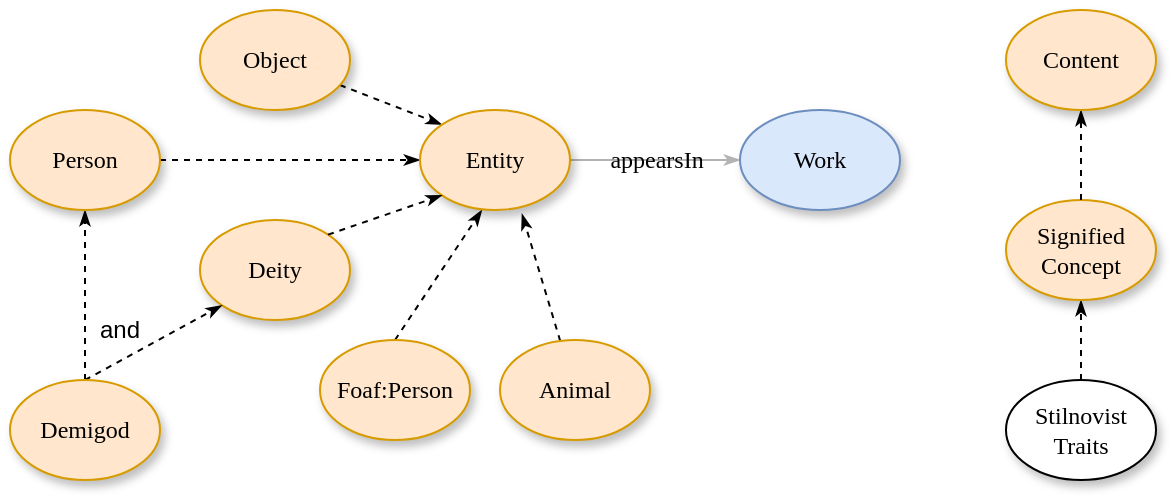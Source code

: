 <mxfile version="16.1.2" type="github"><diagram name="Page-1" id="42789a77-a242-8287-6e28-9cd8cfd52e62"><mxGraphModel dx="749" dy="478" grid="1" gridSize="10" guides="1" tooltips="1" connect="1" arrows="1" fold="1" page="1" pageScale="1" pageWidth="1100" pageHeight="850" background="none" math="0" shadow="0"><root><mxCell id="0"/><mxCell id="1" parent="0"/><mxCell id="1ea317790d2ca983-12" style="edgeStyle=none;rounded=1;html=1;labelBackgroundColor=none;startArrow=none;startFill=0;startSize=5;endArrow=classicThin;endFill=1;endSize=5;jettySize=auto;orthogonalLoop=1;strokeColor=#000000;strokeWidth=1;fontFamily=Verdana;fontSize=12;entryX=0;entryY=0;entryDx=0;entryDy=0;dashed=1;" parent="1" source="1ea317790d2ca983-6" target="1ea317790d2ca983-9" edge="1"><mxGeometry relative="1" as="geometry"/></mxCell><mxCell id="1ea317790d2ca983-13" value="appearsIn" style="edgeStyle=none;rounded=1;html=1;labelBackgroundColor=none;startArrow=none;startFill=0;startSize=5;endArrow=classicThin;endFill=1;endSize=5;jettySize=auto;orthogonalLoop=1;strokeColor=#B3B3B3;strokeWidth=1;fontFamily=Verdana;fontSize=12;exitX=1;exitY=0.5;exitDx=0;exitDy=0;entryX=0;entryY=0.5;entryDx=0;entryDy=0;" parent="1" source="1ea317790d2ca983-9" target="1ea317790d2ca983-1" edge="1"><mxGeometry relative="1" as="geometry"><mxPoint x="440" y="215" as="targetPoint"/><Array as="points"/></mxGeometry></mxCell><mxCell id="1ea317790d2ca983-14" value="" style="edgeStyle=none;rounded=1;html=1;labelBackgroundColor=none;startArrow=none;startFill=0;startSize=5;endArrow=classicThin;endFill=1;endSize=5;jettySize=auto;orthogonalLoop=1;strokeColor=#000000;strokeWidth=1;fontFamily=Verdana;fontSize=12;exitX=0.5;exitY=0;exitDx=0;exitDy=0;dashed=1;" parent="1" source="1ea317790d2ca983-4" target="1ea317790d2ca983-3" edge="1"><mxGeometry relative="1" as="geometry"><mxPoint x="608" y="320" as="sourcePoint"/></mxGeometry></mxCell><mxCell id="1ea317790d2ca983-1" value="Work" style="ellipse;whiteSpace=wrap;html=1;rounded=0;shadow=1;comic=0;labelBackgroundColor=none;strokeWidth=1;fontFamily=Verdana;fontSize=12;align=center;fillColor=#dae8fc;strokeColor=#6c8ebf;" parent="1" vertex="1"><mxGeometry x="380" y="175" width="80" height="50" as="geometry"/></mxCell><mxCell id="1ea317790d2ca983-21" value="" style="edgeStyle=none;rounded=1;html=1;labelBackgroundColor=none;startArrow=none;startFill=0;startSize=5;endArrow=classicThin;endFill=1;endSize=5;jettySize=auto;orthogonalLoop=1;strokeColor=#000000;strokeWidth=1;fontFamily=Verdana;fontSize=12;entryX=0.68;entryY=1.04;entryDx=0;entryDy=0;dashed=1;entryPerimeter=0;" parent="1" source="1ea317790d2ca983-2" target="1ea317790d2ca983-9" edge="1"><mxGeometry relative="1" as="geometry"/></mxCell><mxCell id="1ea317790d2ca983-2" value="&lt;span&gt;Animal&lt;/span&gt;" style="ellipse;whiteSpace=wrap;html=1;rounded=0;shadow=1;comic=0;labelBackgroundColor=none;strokeWidth=1;fontFamily=Verdana;fontSize=12;align=center;fillColor=#ffe6cc;strokeColor=#d79b00;" parent="1" vertex="1"><mxGeometry x="260" y="290" width="75" height="50" as="geometry"/></mxCell><mxCell id="1ea317790d2ca983-3" value="&lt;span&gt;Signified&lt;br&gt;Concept&lt;br&gt;&lt;/span&gt;" style="ellipse;whiteSpace=wrap;html=1;rounded=0;shadow=1;comic=0;labelBackgroundColor=none;strokeWidth=1;fontFamily=Verdana;fontSize=12;align=center;fillColor=#ffe6cc;strokeColor=#d79b00;" parent="1" vertex="1"><mxGeometry x="513" y="220" width="75" height="50" as="geometry"/></mxCell><mxCell id="1ea317790d2ca983-16" value="" style="edgeStyle=none;rounded=1;html=1;labelBackgroundColor=none;startArrow=none;startFill=0;startSize=5;endArrow=classicThin;endFill=1;endSize=5;jettySize=auto;orthogonalLoop=1;strokeColor=#000000;strokeWidth=1;fontFamily=Verdana;fontSize=12;exitX=0.5;exitY=0;exitDx=0;exitDy=0;entryX=0.5;entryY=1;entryDx=0;entryDy=0;dashed=1;" parent="1" source="1ea317790d2ca983-3" target="1ea317790d2ca983-5" edge="1"><mxGeometry relative="1" as="geometry"/></mxCell><mxCell id="1ea317790d2ca983-4" value="&lt;span&gt;Stilnovist&lt;br&gt;Traits&lt;br&gt;&lt;/span&gt;" style="ellipse;whiteSpace=wrap;html=1;rounded=0;shadow=1;comic=0;labelBackgroundColor=none;strokeWidth=1;fontFamily=Verdana;fontSize=12;align=center;" parent="1" vertex="1"><mxGeometry x="513" y="310" width="75" height="50" as="geometry"/></mxCell><mxCell id="1ea317790d2ca983-17" value="" style="edgeStyle=none;rounded=1;html=1;labelBackgroundColor=none;startArrow=none;startFill=0;startSize=5;endArrow=classicThin;endFill=1;endSize=5;jettySize=auto;orthogonalLoop=1;strokeColor=#000000;strokeWidth=1;fontFamily=Verdana;fontSize=12;entryX=0.5;entryY=1;entryDx=0;entryDy=0;exitX=0.5;exitY=0;exitDx=0;exitDy=0;dashed=1;" parent="1" source="1ea317790d2ca983-11" target="1ea317790d2ca983-10" edge="1"><mxGeometry relative="1" as="geometry"/></mxCell><mxCell id="1ea317790d2ca983-5" value="&lt;span&gt;Content&lt;/span&gt;" style="ellipse;whiteSpace=wrap;html=1;rounded=0;shadow=1;comic=0;labelBackgroundColor=none;strokeWidth=1;fontFamily=Verdana;fontSize=12;align=center;fillColor=#ffe6cc;strokeColor=#d79b00;" parent="1" vertex="1"><mxGeometry x="513" y="125" width="75" height="50" as="geometry"/></mxCell><mxCell id="1ea317790d2ca983-6" value="&lt;span&gt;Object&lt;/span&gt;" style="ellipse;whiteSpace=wrap;html=1;rounded=0;shadow=1;comic=0;labelBackgroundColor=none;strokeWidth=1;fontFamily=Verdana;fontSize=12;align=center;fillColor=#ffe6cc;strokeColor=#d79b00;" parent="1" vertex="1"><mxGeometry x="110" y="125" width="75" height="50" as="geometry"/></mxCell><mxCell id="1ea317790d2ca983-24" value="" style="edgeStyle=none;rounded=1;html=1;labelBackgroundColor=none;startArrow=none;startFill=0;startSize=5;endArrow=classicThin;endFill=1;endSize=5;jettySize=auto;orthogonalLoop=1;strokeColor=#000000;strokeWidth=1;fontFamily=Verdana;fontSize=12;exitX=0.5;exitY=0;exitDx=0;exitDy=0;entryX=0.413;entryY=1;entryDx=0;entryDy=0;entryPerimeter=0;dashed=1;" parent="1" source="1ea317790d2ca983-8" target="1ea317790d2ca983-9" edge="1"><mxGeometry relative="1" as="geometry"><mxPoint x="240" y="240" as="targetPoint"/></mxGeometry></mxCell><mxCell id="1ea317790d2ca983-7" value="&lt;span&gt;Deity&lt;/span&gt;" style="ellipse;whiteSpace=wrap;html=1;rounded=0;shadow=1;comic=0;labelBackgroundColor=none;strokeWidth=1;fontFamily=Verdana;fontSize=12;align=center;fillColor=#ffe6cc;strokeColor=#d79b00;" parent="1" vertex="1"><mxGeometry x="110" y="230" width="75" height="50" as="geometry"/></mxCell><mxCell id="1ea317790d2ca983-8" value="Foaf:Person" style="ellipse;whiteSpace=wrap;html=1;rounded=0;shadow=1;comic=0;labelBackgroundColor=none;strokeWidth=1;fontFamily=Verdana;fontSize=12;align=center;fillColor=#ffe6cc;strokeColor=#d79b00;" parent="1" vertex="1"><mxGeometry x="170" y="290" width="75" height="50" as="geometry"/></mxCell><mxCell id="1ea317790d2ca983-19" value="" style="edgeStyle=none;rounded=1;html=1;labelBackgroundColor=none;startArrow=none;startFill=0;startSize=5;endArrow=classicThin;endFill=1;endSize=5;jettySize=auto;orthogonalLoop=1;strokeColor=#000000;strokeWidth=1;fontFamily=Verdana;fontSize=12;exitX=1;exitY=0.5;exitDx=0;exitDy=0;entryX=0;entryY=0.5;entryDx=0;entryDy=0;dashed=1;" parent="1" source="1ea317790d2ca983-10" target="1ea317790d2ca983-9" edge="1"><mxGeometry relative="1" as="geometry"><mxPoint x="290" y="250" as="targetPoint"/></mxGeometry></mxCell><mxCell id="1ea317790d2ca983-9" value="Entity" style="ellipse;whiteSpace=wrap;html=1;rounded=0;shadow=1;comic=0;labelBackgroundColor=none;strokeWidth=1;fontFamily=Verdana;fontSize=12;align=center;fillColor=#ffe6cc;strokeColor=#d79b00;" parent="1" vertex="1"><mxGeometry x="220" y="175" width="75" height="50" as="geometry"/></mxCell><mxCell id="1ea317790d2ca983-20" value="" style="edgeStyle=none;rounded=1;html=1;labelBackgroundColor=none;startArrow=none;startFill=0;startSize=5;endArrow=classicThin;endFill=1;endSize=5;jettySize=auto;orthogonalLoop=1;strokeColor=#000000;strokeWidth=1;fontFamily=Verdana;fontSize=12;entryX=0;entryY=1;entryDx=0;entryDy=0;exitX=0.5;exitY=0;exitDx=0;exitDy=0;dashed=1;" parent="1" source="1ea317790d2ca983-11" target="1ea317790d2ca983-7" edge="1"><mxGeometry x="0.167" y="-39" relative="1" as="geometry"><mxPoint x="-1" as="offset"/></mxGeometry></mxCell><mxCell id="1ea317790d2ca983-10" value="&lt;span&gt;Person&lt;br&gt;&lt;/span&gt;" style="ellipse;whiteSpace=wrap;html=1;rounded=0;shadow=1;comic=0;labelBackgroundColor=none;strokeWidth=1;fontFamily=Verdana;fontSize=12;align=center;fillColor=#ffe6cc;strokeColor=#d79b00;" parent="1" vertex="1"><mxGeometry x="15" y="175" width="75" height="50" as="geometry"/></mxCell><mxCell id="1ea317790d2ca983-18" value="" style="edgeStyle=none;rounded=1;html=1;labelBackgroundColor=none;startArrow=none;startFill=0;startSize=5;endArrow=classicThin;endFill=1;endSize=5;jettySize=auto;orthogonalLoop=1;strokeColor=#000000;strokeWidth=1;fontFamily=Verdana;fontSize=12;exitX=1;exitY=0;exitDx=0;exitDy=0;entryX=0;entryY=1;entryDx=0;entryDy=0;dashed=1;" parent="1" source="1ea317790d2ca983-7" target="1ea317790d2ca983-9" edge="1"><mxGeometry relative="1" as="geometry"/></mxCell><mxCell id="1ea317790d2ca983-11" value="&lt;span&gt;Demigod&lt;br&gt;&lt;/span&gt;" style="ellipse;whiteSpace=wrap;html=1;rounded=0;shadow=1;comic=0;labelBackgroundColor=none;strokeWidth=1;fontFamily=Verdana;fontSize=12;align=center;fillColor=#ffe6cc;strokeColor=#d79b00;" parent="1" vertex="1"><mxGeometry x="15" y="310" width="75" height="50" as="geometry"/></mxCell><mxCell id="HbPdgmLB5YvEIcMppvBi-1" value="and" style="text;html=1;strokeColor=none;fillColor=none;align=center;verticalAlign=middle;whiteSpace=wrap;rounded=0;" vertex="1" parent="1"><mxGeometry x="40" y="270" width="60" height="30" as="geometry"/></mxCell></root></mxGraphModel></diagram></mxfile>